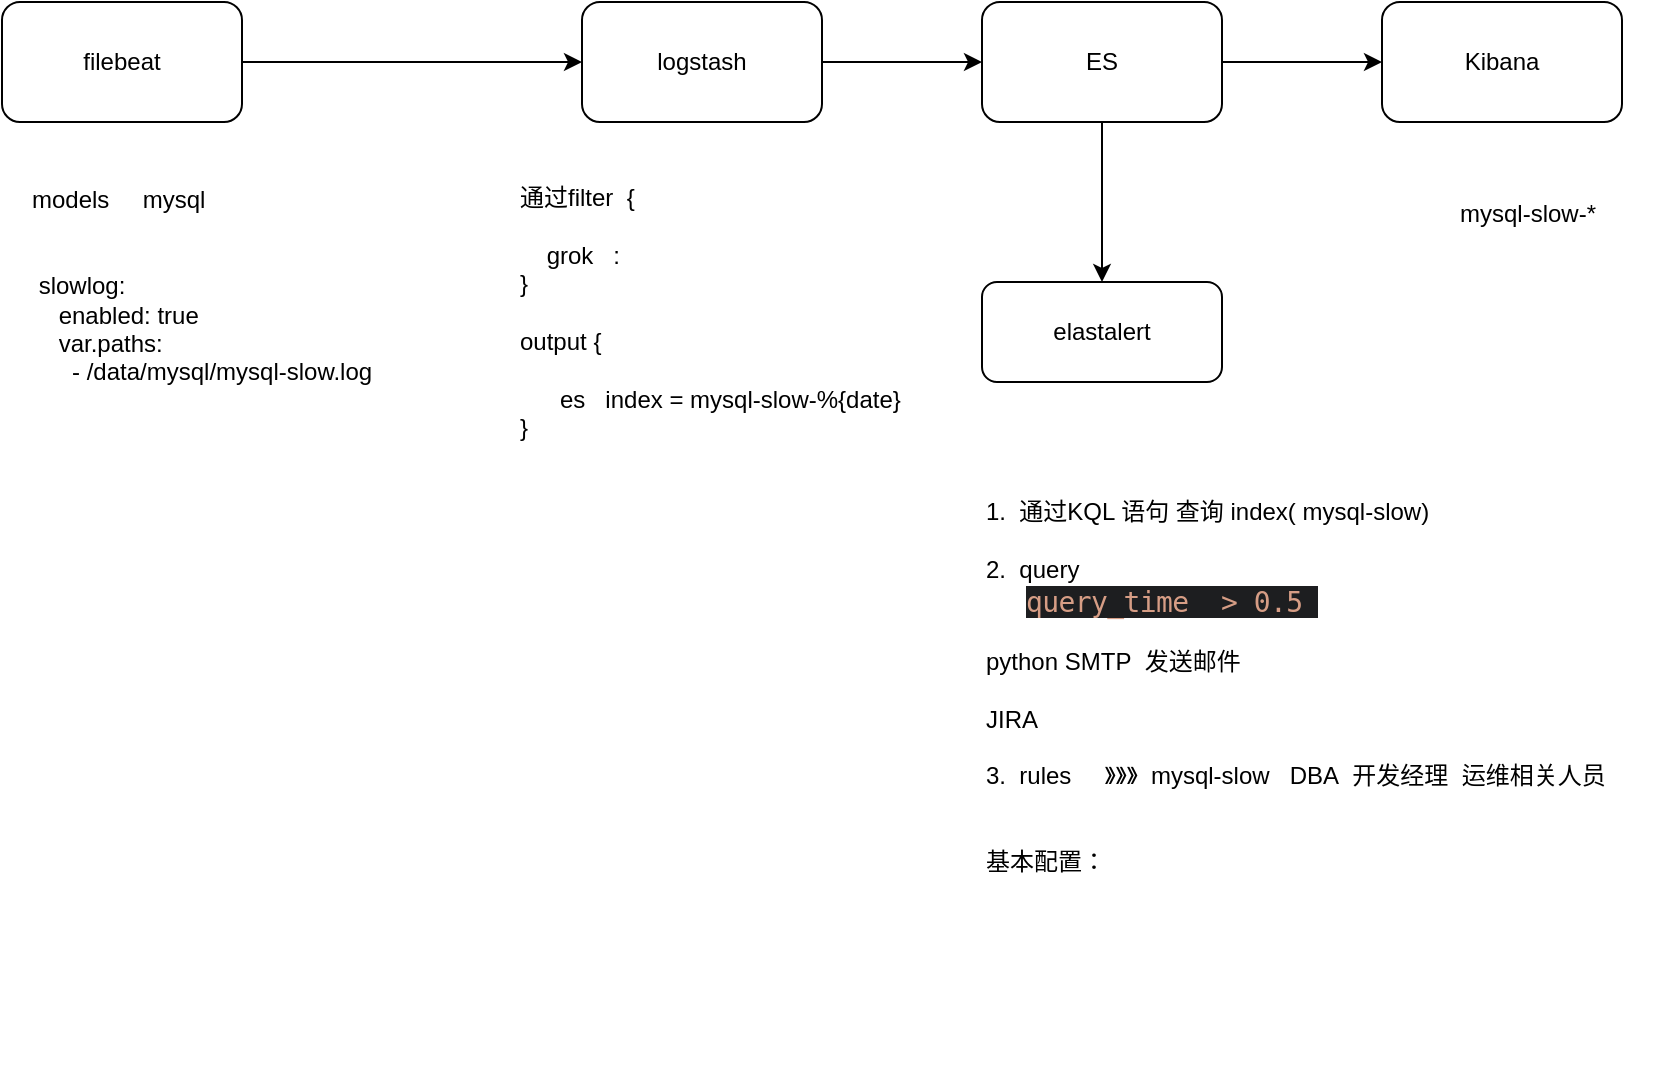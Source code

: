 <mxfile version="10.9.5" type="device"><diagram id="NZIZba-GzDGYFUhyHera" name="第 1 页"><mxGraphModel dx="1346" dy="832" grid="1" gridSize="10" guides="1" tooltips="1" connect="1" arrows="1" fold="1" page="1" pageScale="1" pageWidth="827" pageHeight="1169" math="0" shadow="0"><root><mxCell id="0"/><mxCell id="1" parent="0"/><mxCell id="kD__8t3_2WNwskXVjpUd-4" value="" style="edgeStyle=orthogonalEdgeStyle;rounded=0;orthogonalLoop=1;jettySize=auto;html=1;" edge="1" parent="1" source="kD__8t3_2WNwskXVjpUd-1" target="kD__8t3_2WNwskXVjpUd-3"><mxGeometry relative="1" as="geometry"/></mxCell><mxCell id="kD__8t3_2WNwskXVjpUd-1" value="filebeat" style="rounded=1;whiteSpace=wrap;html=1;" vertex="1" parent="1"><mxGeometry x="130" y="160" width="120" height="60" as="geometry"/></mxCell><mxCell id="kD__8t3_2WNwskXVjpUd-7" value="" style="edgeStyle=orthogonalEdgeStyle;rounded=0;orthogonalLoop=1;jettySize=auto;html=1;" edge="1" parent="1" source="kD__8t3_2WNwskXVjpUd-3" target="kD__8t3_2WNwskXVjpUd-6"><mxGeometry relative="1" as="geometry"/></mxCell><mxCell id="kD__8t3_2WNwskXVjpUd-3" value="logstash" style="rounded=1;whiteSpace=wrap;html=1;" vertex="1" parent="1"><mxGeometry x="420" y="160" width="120" height="60" as="geometry"/></mxCell><mxCell id="kD__8t3_2WNwskXVjpUd-9" value="" style="edgeStyle=orthogonalEdgeStyle;rounded=0;orthogonalLoop=1;jettySize=auto;html=1;" edge="1" parent="1" source="kD__8t3_2WNwskXVjpUd-6" target="kD__8t3_2WNwskXVjpUd-8"><mxGeometry relative="1" as="geometry"/></mxCell><mxCell id="kD__8t3_2WNwskXVjpUd-11" value="" style="edgeStyle=orthogonalEdgeStyle;rounded=0;orthogonalLoop=1;jettySize=auto;html=1;" edge="1" parent="1" source="kD__8t3_2WNwskXVjpUd-6" target="kD__8t3_2WNwskXVjpUd-10"><mxGeometry relative="1" as="geometry"/></mxCell><mxCell id="kD__8t3_2WNwskXVjpUd-6" value="ES" style="rounded=1;whiteSpace=wrap;html=1;" vertex="1" parent="1"><mxGeometry x="620" y="160" width="120" height="60" as="geometry"/></mxCell><mxCell id="kD__8t3_2WNwskXVjpUd-10" value="elastalert" style="rounded=1;whiteSpace=wrap;html=1;" vertex="1" parent="1"><mxGeometry x="620" y="300" width="120" height="50" as="geometry"/></mxCell><mxCell id="kD__8t3_2WNwskXVjpUd-8" value="Kibana" style="rounded=1;whiteSpace=wrap;html=1;" vertex="1" parent="1"><mxGeometry x="820" y="160" width="120" height="60" as="geometry"/></mxCell><mxCell id="kD__8t3_2WNwskXVjpUd-2" value="models&amp;nbsp; &amp;nbsp; &amp;nbsp;mysql&lt;br&gt;&lt;br&gt;&lt;br&gt;&lt;div&gt;&amp;nbsp;slowlog:&lt;/div&gt;&lt;div&gt;&amp;nbsp; &amp;nbsp; enabled: true&lt;/div&gt;&lt;div&gt;&amp;nbsp; &amp;nbsp; var.paths:&lt;/div&gt;&lt;div&gt;&amp;nbsp; &amp;nbsp; &amp;nbsp; - /data/mysql/mysql-slow.log&lt;/div&gt;" style="text;html=1;resizable=0;points=[];autosize=1;align=left;verticalAlign=top;spacingTop=-4;" vertex="1" parent="1"><mxGeometry x="143" y="249" width="190" height="100" as="geometry"/></mxCell><mxCell id="kD__8t3_2WNwskXVjpUd-5" value="通过filter&amp;nbsp; {&lt;br&gt;&lt;br&gt;&amp;nbsp; &amp;nbsp; grok&amp;nbsp; &amp;nbsp;:&lt;br&gt;}&lt;br&gt;&lt;br&gt;output {&lt;br&gt;&lt;br&gt;&amp;nbsp; &amp;nbsp; &amp;nbsp; es&amp;nbsp; &amp;nbsp;index = mysql-slow-%{date}&lt;br&gt;}" style="text;html=1;resizable=0;points=[];autosize=1;align=left;verticalAlign=top;spacingTop=-4;" vertex="1" parent="1"><mxGeometry x="387" y="248" width="210" height="130" as="geometry"/></mxCell><mxCell id="kD__8t3_2WNwskXVjpUd-12" value="&lt;br&gt;1.&amp;nbsp; 通过KQL 语句 查询 index( mysql-slow)&lt;br&gt;&lt;br&gt;2.&amp;nbsp; query&amp;nbsp;&lt;br&gt;&amp;nbsp; &amp;nbsp; &amp;nbsp;&amp;nbsp;&lt;span style=&quot;color: rgb(214 , 157 , 133) ; font-family: monospace ; font-size: 14px ; letter-spacing: -0.3px ; white-space: pre-wrap ; background-color: rgb(29 , 30 , 32)&quot;&gt;query_time  &amp;gt; 0.5 &lt;br/&gt;&lt;/span&gt;&lt;br&gt;python SMTP&amp;nbsp; 发送邮件&lt;br&gt;&lt;br&gt;JIRA&lt;br&gt;&lt;br&gt;3.&amp;nbsp; rules&amp;nbsp; &amp;nbsp; &amp;nbsp;》》》&amp;nbsp; mysql-slow&amp;nbsp; &amp;nbsp;DBA&amp;nbsp; 开发经理&amp;nbsp; 运维相关人员&lt;br&gt;&lt;br&gt;&lt;br&gt;基本配置：&lt;br&gt;&lt;br&gt;&lt;br&gt;&lt;br&gt;&lt;br&gt;&lt;br&gt;&lt;br&gt;&lt;br&gt;" style="text;html=1;resizable=0;points=[];autosize=1;align=left;verticalAlign=top;spacingTop=-4;" vertex="1" parent="1"><mxGeometry x="620" y="391" width="340" height="300" as="geometry"/></mxCell><mxCell id="kD__8t3_2WNwskXVjpUd-13" value="mysql-slow-*" style="text;html=1;resizable=0;points=[];autosize=1;align=left;verticalAlign=top;spacingTop=-4;" vertex="1" parent="1"><mxGeometry x="857" y="256" width="80" height="20" as="geometry"/></mxCell></root></mxGraphModel></diagram></mxfile>